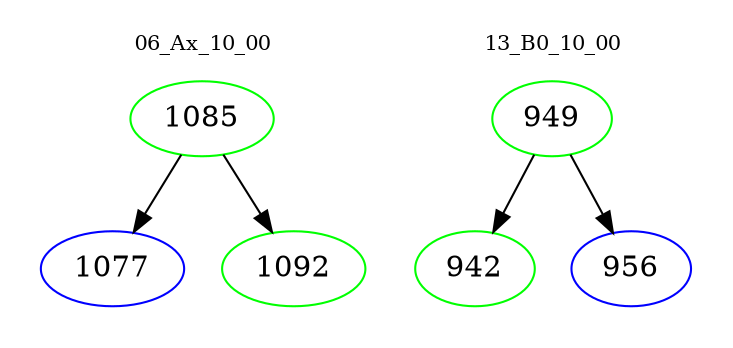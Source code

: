 digraph{
subgraph cluster_0 {
color = white
label = "06_Ax_10_00";
fontsize=10;
T0_1085 [label="1085", color="green"]
T0_1085 -> T0_1077 [color="black"]
T0_1077 [label="1077", color="blue"]
T0_1085 -> T0_1092 [color="black"]
T0_1092 [label="1092", color="green"]
}
subgraph cluster_1 {
color = white
label = "13_B0_10_00";
fontsize=10;
T1_949 [label="949", color="green"]
T1_949 -> T1_942 [color="black"]
T1_942 [label="942", color="green"]
T1_949 -> T1_956 [color="black"]
T1_956 [label="956", color="blue"]
}
}
